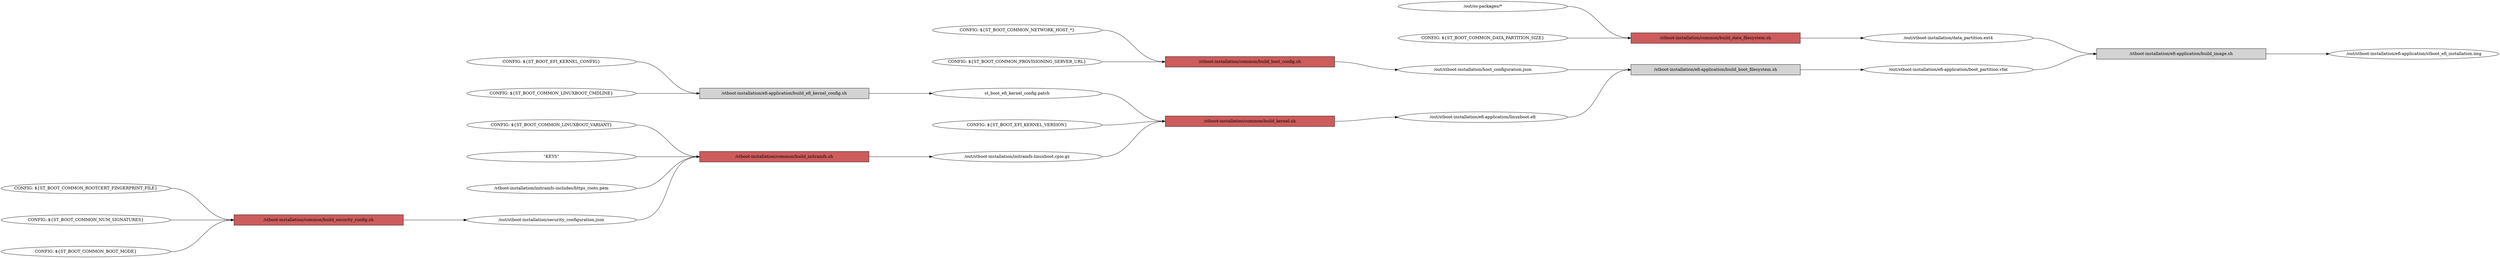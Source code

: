 digraph make_mbr_bootloader {	
	rankdir=LR
	node [shape=box style=filled fixedsize=true width=8]
	ranksep=3
	nodesep="1"
	constraint=false
	edge [headport="w" tailport="e"]
	







// "/stboot-installation/common/build_security_config.sh"
	"/stboot-installation/common/build_security_config.sh" [fillcolor = indianred]

	{
		node [style=solid shape=ellipse]
		//"/cache/configs/current/st_boot_mbr.conf"

		"CONFIG: ${ST_BOOT_COMMON_ROOTCERT_FINGERPRINT_FILE}"
		"CONFIG: ${ST_BOOT_COMMON_NUM_SIGNATURES}"
		"CONFIG: ${ST_BOOT_COMMON_BOOT_MODE}" 
	}
	-> 
	"/stboot-installation/common/build_security_config.sh" 
	->	
	{
		node [style=solid shape=ellipse]
		"/out/stboot-installation/security_configuration.json"
	}
		


// "/stboot-installation/common/build_initramfs.sh"
	"/stboot-installation/common/build_initramfs.sh" [fillcolor = indianred]

	{ 
		node [style=solid shape=ellipse]
		//"/cache/configs/current/st_boot_mbr.conf" 
		"CONFIG: ${ST_BOOT_COMMON_LINUXBOOT_VARIANT}"

		"/out/stboot-installation/security_configuration.json"

		"\"KEYS\""
		"/stboot-installation/initramfs-includes/https_roots.pem"

		// only variant debug/full
		// "/stboot-installation/initramfs-includes/netsetup.elv"
		// "netsetup.elv" 			
		// "/stboot-installation/initramfs-includes/start_cpu.elv"
		// "start_cpu.elv" 		
		// "/out/keys/cpu_keys/ssh_host_rsa_key"
		// "/etc/ssh/ssh_host_rsa_key" 
		// "/out/keys/cpu_keys/cpu_rsa.pub" 				
	}
	-> 
	"/stboot-installation/common/build_initramfs.sh"
	->
	{
		node [style=solid shape=ellipse]
		//"/out/stboot-installation/initramfs-linuxboot.cpio"
		"/out/stboot-installation/initramfs-linuxboot.cpio.gz"
	}


	
// "/stboot-installation/efi-application/build_efi_kernel_config.sh"

	{ 
		node [style=solid shape=ellipse]
		//"/cache/configs/current/st_boot_mbr.conf" 
		"CONFIG: ${ST_BOOT_EFI_KERNEL_CONFIG}"
		"CONFIG: ${ST_BOOT_COMMON_LINUXBOOT_CMDLINE}"
	}
	-> 
	"/stboot-installation/efi-application/build_efi_kernel_config.sh"
	->
	{
		node [style=solid shape=ellipse]
		"st_boot_efi_kernel_config.patch"
	}




// "/stboot-installation/common/build_kernel.sh"
	"/stboot-installation/common/build_kernel.sh" [fillcolor = indianred]

	{ 
		node [style=solid shape=ellipse]
		//"/cache/configs/current/st_boot_mbr.conf" 
		
		"CONFIG: ${ST_BOOT_EFI_KERNEL_VERSION}"
		"st_boot_efi_kernel_config.patch"

		"/out/stboot-installation/initramfs-linuxboot.cpio.gz" // in defconfig aka "${ST_BOOT_MBR_KERNEL_CONFIG}.patch"
	}
	-> 
	"/stboot-installation/common/build_kernel.sh"
	->
	{
		node [style=solid shape=ellipse]
		// "/cache/gnupg/keyring.gpg"	// will be only cached
		"/out/stboot-installation/efi-application/linuxboot.efi"
	}



// "/stboot-installation/common/build_host_config.sh"
 	"/stboot-installation/common/build_host_config.sh" [fillcolor = indianred]

	{ 
		node [style=solid shape=ellipse]
		//"/cache/configs/current/st_boot_mbr.conf" 
		"CONFIG: ${ST_BOOT_COMMON_NETWORK_HOST_*}"
		"CONFIG: ${ST_BOOT_COMMON_PROVISIONING_SERVER_URL}"
	}
	-> 
	"/stboot-installation/common/build_host_config.sh"
	->
	{
		node [style=solid shape=ellipse]
		"/out/stboot-installation/host_configuration.json"
	}


// TODO EFI-VERSION
// "/stboot-installation/mbr-bootloader/build_boot_filesystem.sh"
//	{ 
//		node [style=solid shape=ellipse]
//		"/cache/syslinux/syslinux-6.03/bios/mtools/syslinux"
//		"/out/stboot-installation/mbr-bootloader/linuxboot.vmlinuz"
//		"/out/stboot-installation/mbr-bootloader/syslinux.cfg"
//		"/out/stboot-installation/host_configuration.json"
//	}
//	-> 
//	"/stboot-installation/mbr-bootloader/build_boot_filesystem.sh"
//	->
//	{
//		node [style=solid shape=ellipse]
//		"/out/stboot-installation/mbr-bootloader/boot_partition.vfat"
//	}

// "/stboot-installation/efi-application/build_boot_filesystem.sh"
	{
		node [style=solid shape=ellipse]
		"/out/stboot-installation/host_configuration.json"
		"/out/stboot-installation/efi-application/linuxboot.efi"
	}
	->
	"/stboot-installation/efi-application/build_boot_filesystem.sh"
	->
	{
		node [style=solid shape=ellipse]
		"/out/stboot-installation/efi-application/boot_partition.vfat"
	}





// "/stboot-installation/common/build_data_filesystem.sh"
	"/stboot-installation/common/build_data_filesystem.sh" [fillcolor = indianred]
	{ 
		node [style=solid shape=ellipse]
		"/out/os-packages/\*"
		//"/out/os-packages/local_boot_order_file"
		"CONFIG: ${ST_BOOT_COMMON_DATA_PARTITION_SIZE}"
	}
	-> 
	"/stboot-installation/common/build_data_filesystem.sh"
	->
	{
		node [style=solid shape=ellipse]
		"/out/stboot-installation/data_partition.ext4"
	}


// "/stboot-installation/efi-application/build_image.sh"
	{ 
		node [style=solid shape=ellipse]
		"/out/stboot-installation/efi-application/boot_partition.vfat"
		"/out/stboot-installation/data_partition.ext4"
	}
	-> 
	"/stboot-installation/efi-application/build_image.sh"
	->
	{
		node [style=solid shape=ellipse]
		"/out/stboot-installation/efi-application/stboot_efi_installation.img"
	}

}
